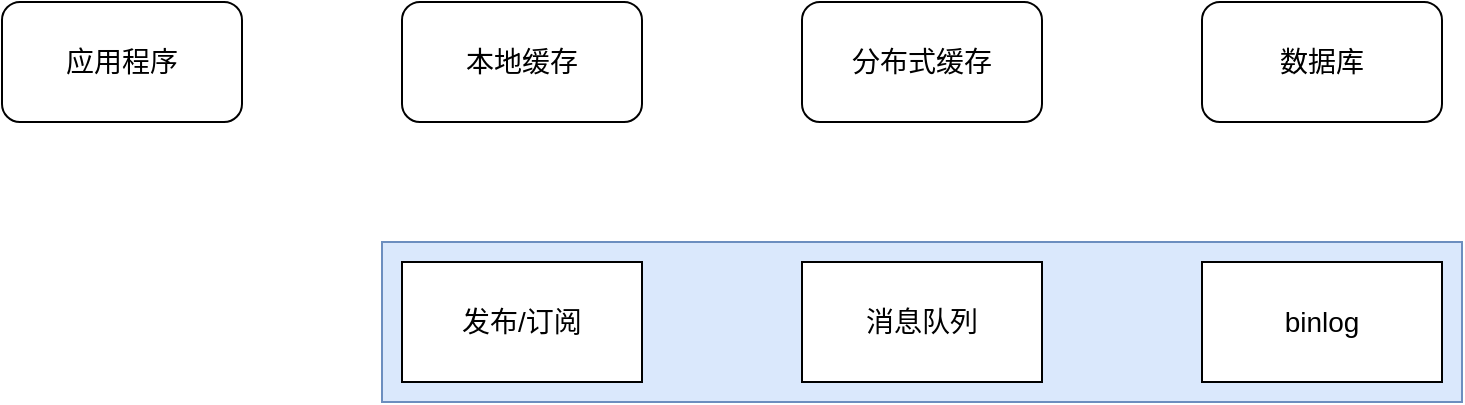 <mxfile version="24.7.8">
  <diagram name="第 1 页" id="IxM7ENkWdrm_fHpL8Hzq">
    <mxGraphModel dx="1050" dy="620" grid="1" gridSize="10" guides="1" tooltips="1" connect="1" arrows="1" fold="1" page="1" pageScale="1" pageWidth="827" pageHeight="1169" math="0" shadow="0">
      <root>
        <mxCell id="0" />
        <mxCell id="1" parent="0" />
        <mxCell id="1vQVlJdNgarl2FIqYM4--1" value="本地缓存" style="rounded=1;whiteSpace=wrap;html=1;fontSize=14;" vertex="1" parent="1">
          <mxGeometry x="200" y="240" width="120" height="60" as="geometry" />
        </mxCell>
        <mxCell id="1vQVlJdNgarl2FIqYM4--2" value="分布式缓存" style="rounded=1;whiteSpace=wrap;html=1;fontSize=14;" vertex="1" parent="1">
          <mxGeometry x="400" y="240" width="120" height="60" as="geometry" />
        </mxCell>
        <mxCell id="1vQVlJdNgarl2FIqYM4--3" value="数据库" style="rounded=1;whiteSpace=wrap;html=1;fontSize=14;" vertex="1" parent="1">
          <mxGeometry x="600" y="240" width="120" height="60" as="geometry" />
        </mxCell>
        <mxCell id="1vQVlJdNgarl2FIqYM4--4" value="" style="rounded=0;whiteSpace=wrap;html=1;fillColor=#dae8fc;strokeColor=#6c8ebf;" vertex="1" parent="1">
          <mxGeometry x="190" y="360" width="540" height="80" as="geometry" />
        </mxCell>
        <mxCell id="1vQVlJdNgarl2FIqYM4--5" value="应用程序" style="rounded=1;whiteSpace=wrap;html=1;fontSize=14;" vertex="1" parent="1">
          <mxGeometry y="240" width="120" height="60" as="geometry" />
        </mxCell>
        <mxCell id="1vQVlJdNgarl2FIqYM4--6" value="发布/订阅" style="rounded=0;whiteSpace=wrap;html=1;fontSize=14;" vertex="1" parent="1">
          <mxGeometry x="200" y="370" width="120" height="60" as="geometry" />
        </mxCell>
        <mxCell id="1vQVlJdNgarl2FIqYM4--7" value="消息队列" style="rounded=0;whiteSpace=wrap;html=1;fontSize=14;" vertex="1" parent="1">
          <mxGeometry x="400" y="370" width="120" height="60" as="geometry" />
        </mxCell>
        <mxCell id="1vQVlJdNgarl2FIqYM4--8" value="binlog" style="rounded=0;whiteSpace=wrap;html=1;fontSize=14;" vertex="1" parent="1">
          <mxGeometry x="600" y="370" width="120" height="60" as="geometry" />
        </mxCell>
      </root>
    </mxGraphModel>
  </diagram>
</mxfile>
